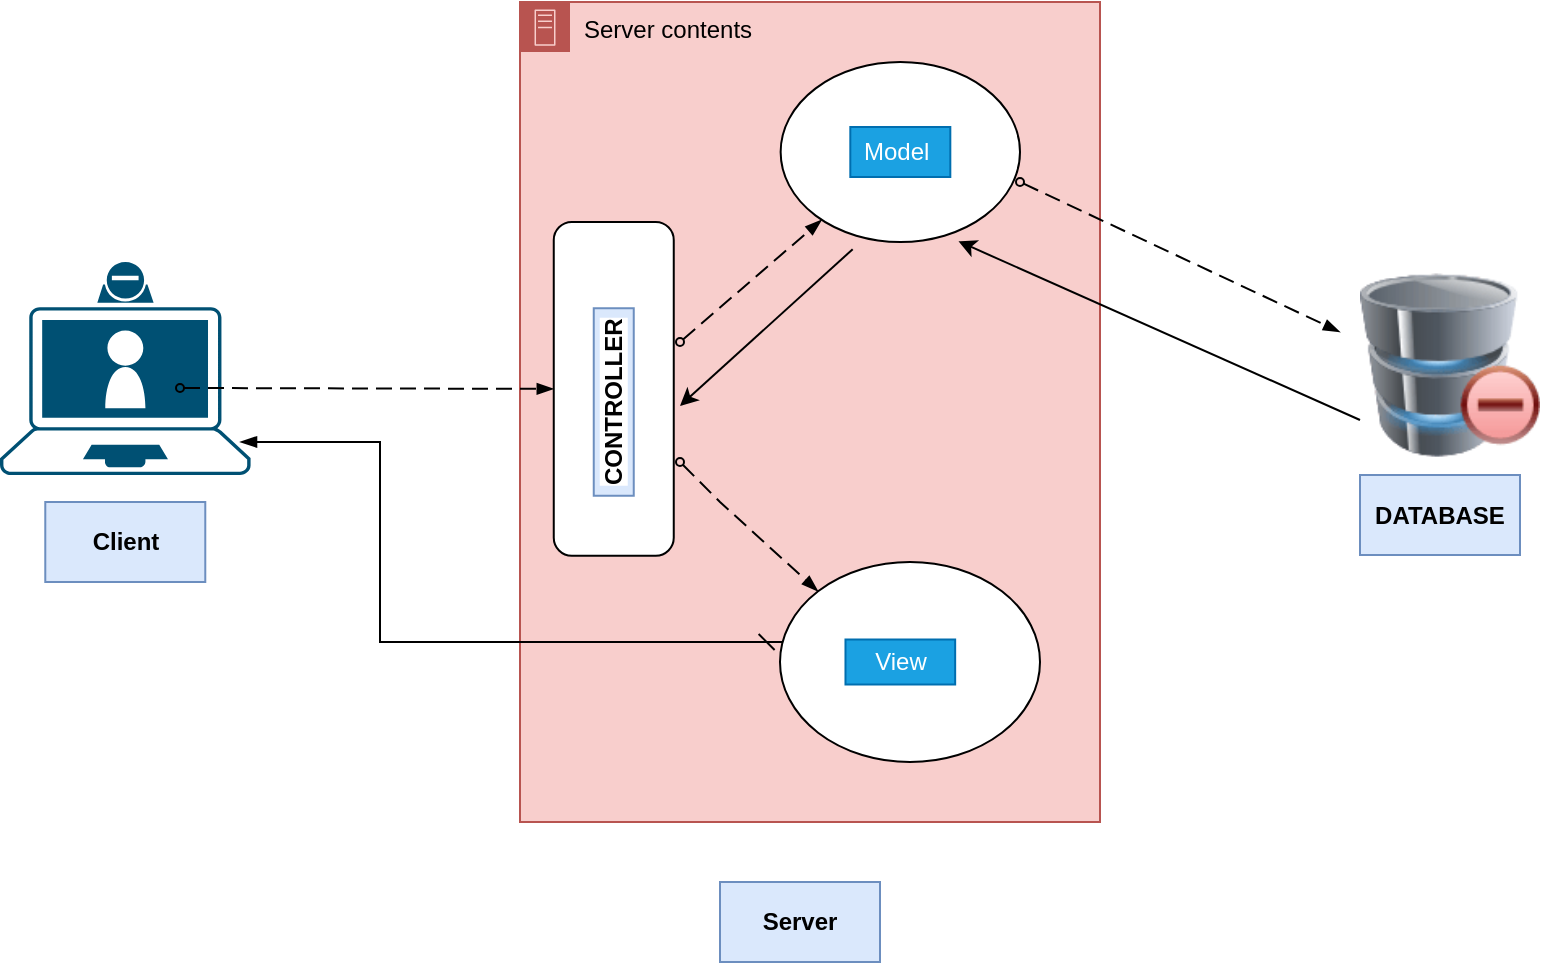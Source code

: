 <mxfile version="24.3.1" type="github">
  <diagram name="Page-1" id="EUKkAcMyldxiWancd2qJ">
    <mxGraphModel dx="1290" dy="522" grid="1" gridSize="10" guides="1" tooltips="1" connect="1" arrows="1" fold="1" page="1" pageScale="1" pageWidth="827" pageHeight="1169" math="0" shadow="0">
      <root>
        <mxCell id="0" />
        <mxCell id="1" parent="0" />
        <mxCell id="8I5Qshr0xH5UfiaBefdQ-1" value="" style="points=[[0.13,0.225,0],[0.5,0,0],[0.87,0.225,0],[0.885,0.5,0],[0.985,0.99,0],[0.5,1,0],[0.015,0.99,0],[0.115,0.5,0]];verticalLabelPosition=bottom;sketch=0;html=1;verticalAlign=top;aspect=fixed;align=center;pointerEvents=1;shape=mxgraph.cisco19.laptop_video_client;fillColor=#005073;strokeColor=none;" parent="1" vertex="1">
          <mxGeometry x="30" y="210" width="125.29" height="106.5" as="geometry" />
        </mxCell>
        <mxCell id="8I5Qshr0xH5UfiaBefdQ-2" value="&lt;b&gt;Client&lt;/b&gt;" style="text;html=1;align=center;verticalAlign=middle;whiteSpace=wrap;rounded=0;fillColor=#dae8fc;strokeColor=#6c8ebf;" parent="1" vertex="1">
          <mxGeometry x="52.64" y="330" width="80" height="40" as="geometry" />
        </mxCell>
        <mxCell id="8I5Qshr0xH5UfiaBefdQ-4" value="Server contents" style="points=[[0,0],[0.25,0],[0.5,0],[0.75,0],[1,0],[1,0.25],[1,0.5],[1,0.75],[1,1],[0.75,1],[0.5,1],[0.25,1],[0,1],[0,0.75],[0,0.5],[0,0.25]];outlineConnect=0;html=1;whiteSpace=wrap;fontSize=12;fontStyle=0;container=1;pointerEvents=0;collapsible=0;recursiveResize=0;shape=mxgraph.aws4.group;grIcon=mxgraph.aws4.group_on_premise;strokeColor=#b85450;fillColor=#f8cecc;verticalAlign=top;align=left;spacingLeft=30;dashed=0;" parent="1" vertex="1">
          <mxGeometry x="290" y="80" width="290" height="410" as="geometry" />
        </mxCell>
        <mxCell id="8I5Qshr0xH5UfiaBefdQ-6" value="" style="rounded=1;whiteSpace=wrap;html=1;rotation=-90;" parent="8I5Qshr0xH5UfiaBefdQ-4" vertex="1">
          <mxGeometry x="-36.56" y="163.44" width="166.88" height="60" as="geometry" />
        </mxCell>
        <mxCell id="8I5Qshr0xH5UfiaBefdQ-7" value="&lt;b style=&quot;background-color: rgb(255, 255, 255);&quot;&gt;CONTROLLER&lt;/b&gt;" style="text;html=1;align=center;verticalAlign=middle;whiteSpace=wrap;rounded=0;rotation=-90;fillColor=#dae8fc;strokeColor=#6c8ebf;" parent="8I5Qshr0xH5UfiaBefdQ-4" vertex="1">
          <mxGeometry y="190" width="93.75" height="20" as="geometry" />
        </mxCell>
        <mxCell id="8I5Qshr0xH5UfiaBefdQ-10" value="" style="ellipse;whiteSpace=wrap;html=1;" parent="8I5Qshr0xH5UfiaBefdQ-4" vertex="1">
          <mxGeometry x="130.32" y="30" width="119.68" height="90" as="geometry" />
        </mxCell>
        <mxCell id="8I5Qshr0xH5UfiaBefdQ-11" value="" style="ellipse;whiteSpace=wrap;html=1;" parent="8I5Qshr0xH5UfiaBefdQ-4" vertex="1">
          <mxGeometry x="130" y="280" width="130" height="100" as="geometry" />
        </mxCell>
        <mxCell id="8I5Qshr0xH5UfiaBefdQ-12" value="Model&amp;nbsp;" style="text;html=1;align=center;verticalAlign=middle;whiteSpace=wrap;rounded=0;fillColor=#1ba1e2;strokeColor=#006EAF;fontColor=#ffffff;" parent="8I5Qshr0xH5UfiaBefdQ-4" vertex="1">
          <mxGeometry x="165.16" y="62.5" width="50" height="25" as="geometry" />
        </mxCell>
        <mxCell id="8I5Qshr0xH5UfiaBefdQ-27" value="" style="dashed=1;dashPattern=8 4;endArrow=blockThin;endFill=1;startArrow=oval;startFill=0;endSize=6;startSize=4;html=1;rounded=0;" parent="8I5Qshr0xH5UfiaBefdQ-4" target="8I5Qshr0xH5UfiaBefdQ-10" edge="1">
          <mxGeometry width="160" relative="1" as="geometry">
            <mxPoint x="80" y="170" as="sourcePoint" />
            <mxPoint x="240" y="170" as="targetPoint" />
          </mxGeometry>
        </mxCell>
        <mxCell id="8I5Qshr0xH5UfiaBefdQ-28" value="" style="dashed=1;dashPattern=8 4;endArrow=blockThin;endFill=1;startArrow=oval;startFill=0;endSize=6;startSize=4;html=1;rounded=0;entryX=0;entryY=0;entryDx=0;entryDy=0;" parent="8I5Qshr0xH5UfiaBefdQ-4" target="8I5Qshr0xH5UfiaBefdQ-11" edge="1">
          <mxGeometry width="160" relative="1" as="geometry">
            <mxPoint x="80" y="230" as="sourcePoint" />
            <mxPoint x="160" y="280" as="targetPoint" />
            <Array as="points">
              <mxPoint x="100" y="250" />
            </Array>
          </mxGeometry>
        </mxCell>
        <mxCell id="8I5Qshr0xH5UfiaBefdQ-31" style="edgeStyle=none;rounded=0;orthogonalLoop=1;jettySize=auto;html=1;entryX=0.449;entryY=1.052;entryDx=0;entryDy=0;entryPerimeter=0;exitX=0.301;exitY=1.04;exitDx=0;exitDy=0;exitPerimeter=0;" parent="8I5Qshr0xH5UfiaBefdQ-4" source="8I5Qshr0xH5UfiaBefdQ-10" target="8I5Qshr0xH5UfiaBefdQ-6" edge="1">
          <mxGeometry relative="1" as="geometry">
            <mxPoint x="160" y="130" as="sourcePoint" />
          </mxGeometry>
        </mxCell>
        <mxCell id="8I5Qshr0xH5UfiaBefdQ-39" value="View" style="text;html=1;align=center;verticalAlign=middle;whiteSpace=wrap;rounded=0;fillColor=#1ba1e2;strokeColor=#006EAF;fontColor=#ffffff;" parent="8I5Qshr0xH5UfiaBefdQ-4" vertex="1">
          <mxGeometry x="162.74" y="318.75" width="54.84" height="22.5" as="geometry" />
        </mxCell>
        <mxCell id="8I5Qshr0xH5UfiaBefdQ-5" value="" style="image;html=1;image=img/lib/clip_art/computers/Database_Minus_128x128.png" parent="1" vertex="1">
          <mxGeometry x="710" y="206.5" width="90" height="110" as="geometry" />
        </mxCell>
        <mxCell id="8I5Qshr0xH5UfiaBefdQ-26" value="" style="dashed=1;dashPattern=8 4;endArrow=blockThin;endFill=1;startArrow=oval;startFill=0;endSize=6;startSize=4;html=1;rounded=0;entryX=0.5;entryY=0;entryDx=0;entryDy=0;" parent="1" target="8I5Qshr0xH5UfiaBefdQ-6" edge="1">
          <mxGeometry width="160" relative="1" as="geometry">
            <mxPoint x="120" y="273" as="sourcePoint" />
            <mxPoint x="280" y="273" as="targetPoint" />
          </mxGeometry>
        </mxCell>
        <mxCell id="8I5Qshr0xH5UfiaBefdQ-32" value="" style="dashed=1;dashPattern=8 4;endArrow=blockThin;endFill=1;startArrow=oval;startFill=0;endSize=6;startSize=4;html=1;rounded=0;exitX=1;exitY=0.5;exitDx=0;exitDy=0;" parent="1" edge="1">
          <mxGeometry width="160" relative="1" as="geometry">
            <mxPoint x="540.0" y="170" as="sourcePoint" />
            <mxPoint x="700" y="245" as="targetPoint" />
          </mxGeometry>
        </mxCell>
        <mxCell id="8I5Qshr0xH5UfiaBefdQ-34" value="" style="endArrow=classic;html=1;rounded=0;exitX=0;exitY=0.75;exitDx=0;exitDy=0;entryX=0.743;entryY=0.996;entryDx=0;entryDy=0;entryPerimeter=0;" parent="1" source="8I5Qshr0xH5UfiaBefdQ-5" target="8I5Qshr0xH5UfiaBefdQ-10" edge="1">
          <mxGeometry width="50" height="50" relative="1" as="geometry">
            <mxPoint x="700" y="290" as="sourcePoint" />
            <mxPoint x="590" y="240" as="targetPoint" />
            <Array as="points" />
          </mxGeometry>
        </mxCell>
        <mxCell id="8I5Qshr0xH5UfiaBefdQ-35" value="&lt;b&gt;DATABASE&lt;/b&gt;" style="text;html=1;align=center;verticalAlign=middle;whiteSpace=wrap;rounded=0;fillColor=#dae8fc;strokeColor=#6c8ebf;" parent="1" vertex="1">
          <mxGeometry x="710" y="316.5" width="80" height="40" as="geometry" />
        </mxCell>
        <mxCell id="8I5Qshr0xH5UfiaBefdQ-36" value="" style="edgeStyle=elbowEdgeStyle;fontSize=12;html=1;endArrow=blockThin;endFill=1;startArrow=dash;startFill=0;endSize=6;startSize=6;rounded=0;entryX=0.958;entryY=0.845;entryDx=0;entryDy=0;entryPerimeter=0;" parent="1" source="8I5Qshr0xH5UfiaBefdQ-11" target="8I5Qshr0xH5UfiaBefdQ-1" edge="1">
          <mxGeometry width="160" relative="1" as="geometry">
            <mxPoint x="150" y="420" as="sourcePoint" />
            <mxPoint x="40" y="440" as="targetPoint" />
            <Array as="points">
              <mxPoint x="220" y="400" />
            </Array>
          </mxGeometry>
        </mxCell>
        <mxCell id="NcwZDFWgW-O6RfQRwhyx-1" value="&lt;b&gt;Server&lt;/b&gt;" style="text;html=1;align=center;verticalAlign=middle;whiteSpace=wrap;rounded=0;fillColor=#dae8fc;strokeColor=#6c8ebf;" vertex="1" parent="1">
          <mxGeometry x="390" y="520" width="80" height="40" as="geometry" />
        </mxCell>
      </root>
    </mxGraphModel>
  </diagram>
</mxfile>
